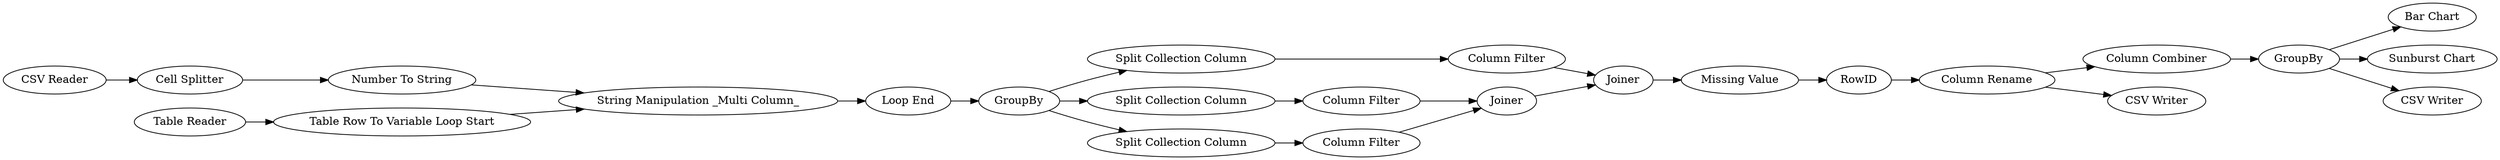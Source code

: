 digraph {
	1 [label="CSV Reader"]
	2 [label="Table Reader"]
	3 [label="Cell Splitter"]
	32 [label="Number To String"]
	33 [label="Table Row To Variable Loop Start"]
	35 [label="Loop End"]
	39 [label="String Manipulation _Multi Column_"]
	58 [label="Column Rename"]
	64 [label="Bar Chart"]
	66 [label="Column Combiner"]
	67 [label=GroupBy]
	68 [label="CSV Writer"]
	69 [label="Sunburst Chart"]
	75 [label="CSV Writer"]
	47 [label=GroupBy]
	49 [label="Split Collection Column"]
	50 [label="Split Collection Column"]
	51 [label="Split Collection Column"]
	52 [label="Column Filter"]
	53 [label="Column Filter"]
	54 [label="Column Filter"]
	55 [label=Joiner]
	56 [label=Joiner]
	57 [label=RowID]
	59 [label="Missing Value"]
	47 -> 51
	47 -> 50
	47 -> 49
	49 -> 54
	50 -> 53
	51 -> 52
	52 -> 55
	53 -> 55
	54 -> 56
	55 -> 56
	56 -> 59
	59 -> 57
	1 -> 3
	2 -> 33
	3 -> 32
	32 -> 39
	33 -> 39
	35 -> 47
	39 -> 35
	58 -> 66
	58 -> 68
	66 -> 67
	67 -> 64
	67 -> 69
	67 -> 75
	57 -> 58
	rankdir=LR
}

